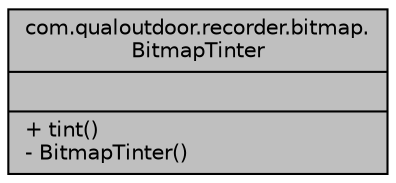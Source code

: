 digraph "com.qualoutdoor.recorder.bitmap.BitmapTinter"
{
  edge [fontname="Helvetica",fontsize="10",labelfontname="Helvetica",labelfontsize="10"];
  node [fontname="Helvetica",fontsize="10",shape=record];
  Node1 [label="{com.qualoutdoor.recorder.bitmap.\lBitmapTinter\n||+ tint()\l- BitmapTinter()\l}",height=0.2,width=0.4,color="black", fillcolor="grey75", style="filled" fontcolor="black"];
}
